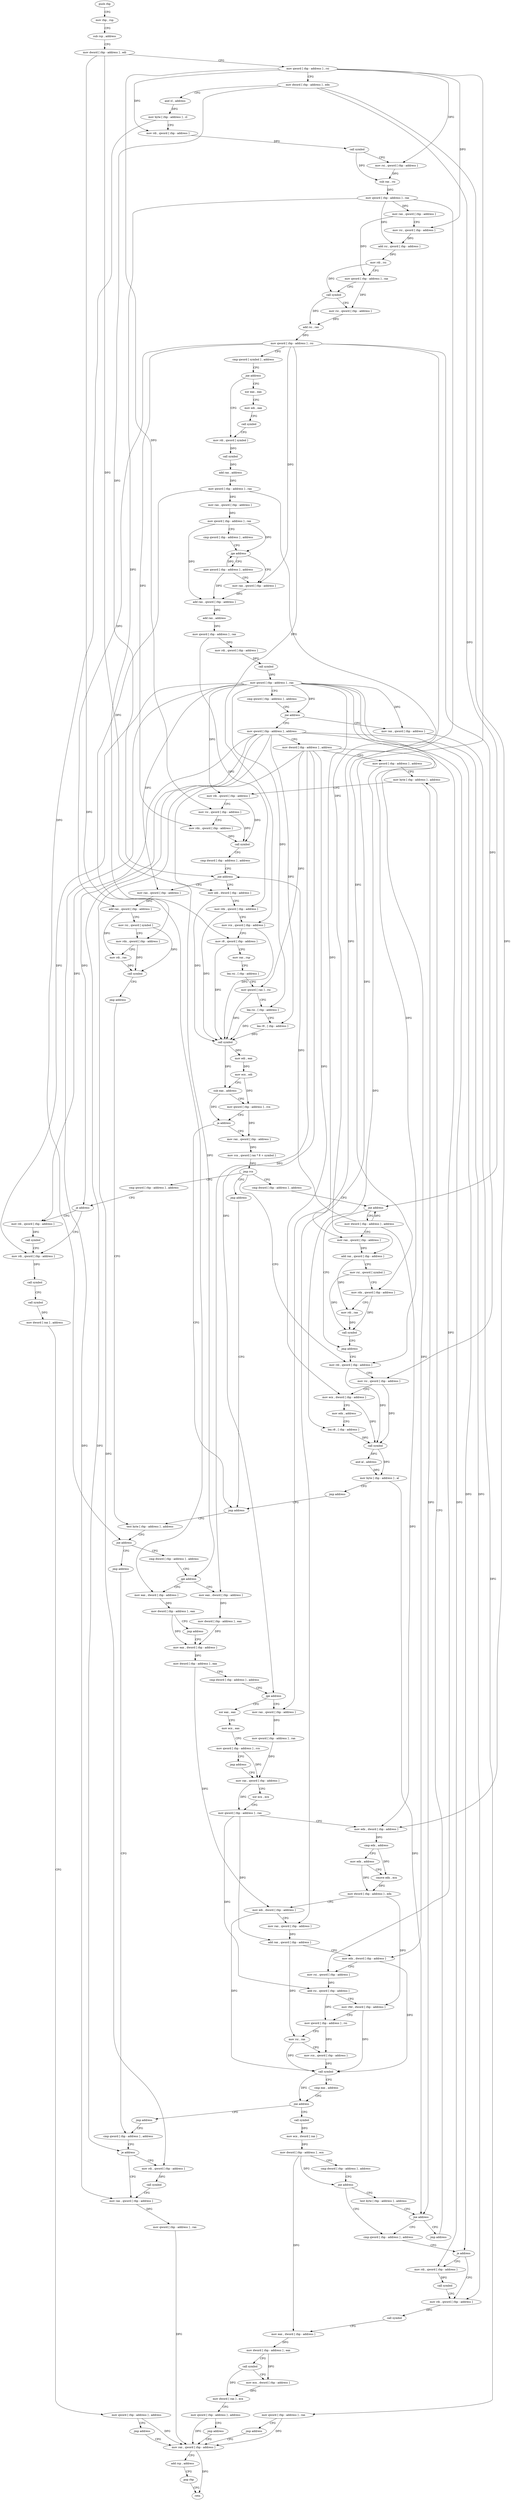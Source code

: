 digraph "func" {
"4249440" [label = "push rbp" ]
"4249441" [label = "mov rbp , rsp" ]
"4249444" [label = "sub rsp , address" ]
"4249451" [label = "mov dword [ rbp - address ] , edi" ]
"4249454" [label = "mov qword [ rbp - address ] , rsi" ]
"4249458" [label = "mov dword [ rbp - address ] , edx" ]
"4249461" [label = "and cl , address" ]
"4249464" [label = "mov byte [ rbp - address ] , cl" ]
"4249467" [label = "mov rdi , qword [ rbp - address ]" ]
"4249471" [label = "call symbol" ]
"4249476" [label = "mov rsi , qword [ rbp - address ]" ]
"4249480" [label = "sub rax , rsi" ]
"4249483" [label = "mov qword [ rbp - address ] , rax" ]
"4249487" [label = "mov rax , qword [ rbp - address ]" ]
"4249491" [label = "mov rsi , qword [ rbp - address ]" ]
"4249495" [label = "add rsi , qword [ rbp - address ]" ]
"4249499" [label = "mov rdi , rsi" ]
"4249502" [label = "mov qword [ rbp - address ] , rax" ]
"4249509" [label = "call symbol" ]
"4249514" [label = "mov rsi , qword [ rbp - address ]" ]
"4249521" [label = "add rsi , rax" ]
"4249524" [label = "mov qword [ rbp - address ] , rsi" ]
"4249528" [label = "cmp qword [ symbol ] , address" ]
"4249537" [label = "jne address" ]
"4249552" [label = "mov rdi , qword [ symbol ]" ]
"4249543" [label = "xor eax , eax" ]
"4249560" [label = "call symbol" ]
"4249565" [label = "add rax , address" ]
"4249571" [label = "mov qword [ rbp - address ] , rax" ]
"4249575" [label = "mov rax , qword [ rbp - address ]" ]
"4249579" [label = "mov qword [ rbp - address ] , rax" ]
"4249583" [label = "cmp qword [ rbp - address ] , address" ]
"4249588" [label = "jge address" ]
"4249602" [label = "mov rax , qword [ rbp - address ]" ]
"4249594" [label = "mov qword [ rbp - address ] , address" ]
"4249545" [label = "mov edi , eax" ]
"4249547" [label = "call symbol" ]
"4249606" [label = "add rax , qword [ rbp - address ]" ]
"4249610" [label = "add rax , address" ]
"4249616" [label = "mov qword [ rbp - address ] , rax" ]
"4249620" [label = "mov rdi , qword [ rbp - address ]" ]
"4249624" [label = "call symbol" ]
"4249629" [label = "mov qword [ rbp - address ] , rax" ]
"4249633" [label = "cmp qword [ rbp - address ] , address" ]
"4249638" [label = "jne address" ]
"4249657" [label = "mov qword [ rbp - address ] , address" ]
"4249644" [label = "mov rax , qword [ rbp - address ]" ]
"4249665" [label = "mov dword [ rbp - address ] , address" ]
"4249672" [label = "mov qword [ rbp - address ] , address" ]
"4249680" [label = "mov byte [ rbp - address ] , address" ]
"4249648" [label = "mov qword [ rbp - address ] , rax" ]
"4249652" [label = "jmp address" ]
"4250280" [label = "mov rax , qword [ rbp - address ]" ]
"4249744" [label = "mov edi , dword [ rbp - address ]" ]
"4249747" [label = "mov rdx , qword [ rbp - address ]" ]
"4249751" [label = "mov rcx , qword [ rbp - address ]" ]
"4249755" [label = "mov r8 , qword [ rbp - address ]" ]
"4249759" [label = "mov rax , rsp" ]
"4249762" [label = "lea rsi , [ rbp - address ]" ]
"4249766" [label = "mov qword [ rax ] , rsi" ]
"4249769" [label = "lea rsi , [ rbp - address ]" ]
"4249773" [label = "lea r9 , [ rbp - address ]" ]
"4249777" [label = "call symbol" ]
"4249782" [label = "mov edi , eax" ]
"4249784" [label = "mov ecx , edi" ]
"4249786" [label = "sub eax , address" ]
"4249789" [label = "mov qword [ rbp - address ] , rcx" ]
"4249796" [label = "ja address" ]
"4249962" [label = "jmp address" ]
"4249802" [label = "mov rax , qword [ rbp - address ]" ]
"4249711" [label = "mov rax , qword [ rbp - address ]" ]
"4249715" [label = "add rax , qword [ rbp - address ]" ]
"4249719" [label = "mov rsi , qword [ symbol ]" ]
"4249727" [label = "mov rdx , qword [ rbp - address ]" ]
"4249731" [label = "mov rdi , rax" ]
"4249734" [label = "call symbol" ]
"4249739" [label = "jmp address" ]
"4249967" [label = "test byte [ rbp - address ] , address" ]
"4250284" [label = "add rsp , address" ]
"4250291" [label = "pop rbp" ]
"4250292" [label = "retn" ]
"4249809" [label = "mov rcx , qword [ rax * 8 + symbol ]" ]
"4249817" [label = "jmp rcx" ]
"4249819" [label = "jmp address" ]
"4249824" [label = "cmp dword [ rbp - address ] , address" ]
"4249874" [label = "mov rdi , qword [ rbp - address ]" ]
"4249909" [label = "cmp qword [ rbp - address ] , address" ]
"4249971" [label = "jne address" ]
"4249982" [label = "cmp dword [ rbp - address ] , address" ]
"4249977" [label = "jmp address" ]
"4249828" [label = "jne address" ]
"4249869" [label = "jmp address" ]
"4249834" [label = "mov dword [ rbp - address ] , address" ]
"4249878" [label = "mov rsi , qword [ rbp - address ]" ]
"4249882" [label = "mov ecx , dword [ rbp - address ]" ]
"4249885" [label = "mov edx , address" ]
"4249890" [label = "lea r8 , [ rbp - address ]" ]
"4249894" [label = "call symbol" ]
"4249899" [label = "and al , address" ]
"4249901" [label = "mov byte [ rbp - address ] , al" ]
"4249904" [label = "jmp address" ]
"4249914" [label = "je address" ]
"4249929" [label = "mov rdi , qword [ rbp - address ]" ]
"4249920" [label = "mov rdi , qword [ rbp - address ]" ]
"4249986" [label = "jge address" ]
"4250006" [label = "mov eax , dword [ rbp - address ]" ]
"4249992" [label = "mov eax , dword [ rbp - address ]" ]
"4250252" [label = "cmp qword [ rbp - address ] , address" ]
"4249841" [label = "mov rax , qword [ rbp - address ]" ]
"4249845" [label = "add rax , qword [ rbp - address ]" ]
"4249849" [label = "mov rsi , qword [ symbol ]" ]
"4249857" [label = "mov rdx , qword [ rbp - address ]" ]
"4249861" [label = "mov rdi , rax" ]
"4249864" [label = "call symbol" ]
"4249933" [label = "call symbol" ]
"4249938" [label = "call symbol" ]
"4249943" [label = "mov dword [ rax ] , address" ]
"4249949" [label = "mov qword [ rbp - address ] , address" ]
"4249957" [label = "jmp address" ]
"4249924" [label = "call symbol" ]
"4250009" [label = "mov dword [ rbp - address ] , eax" ]
"4250015" [label = "mov eax , dword [ rbp - address ]" ]
"4249995" [label = "mov dword [ rbp - address ] , eax" ]
"4250001" [label = "jmp address" ]
"4250257" [label = "je address" ]
"4250272" [label = "mov rax , qword [ rbp - address ]" ]
"4250263" [label = "mov rdi , qword [ rbp - address ]" ]
"4250050" [label = "mov rax , qword [ rbp - address ]" ]
"4250054" [label = "mov qword [ rbp - address ] , rax" ]
"4250061" [label = "mov rax , qword [ rbp - address ]" ]
"4250034" [label = "xor eax , eax" ]
"4250036" [label = "mov ecx , eax" ]
"4250038" [label = "mov qword [ rbp - address ] , rcx" ]
"4250045" [label = "jmp address" ]
"4250021" [label = "mov dword [ rbp - address ] , eax" ]
"4250024" [label = "cmp dword [ rbp - address ] , address" ]
"4250028" [label = "jge address" ]
"4250276" [label = "mov qword [ rbp - address ] , rax" ]
"4250267" [label = "call symbol" ]
"4250153" [label = "call symbol" ]
"4250158" [label = "mov ecx , dword [ rax ]" ]
"4250160" [label = "mov dword [ rbp - address ] , ecx" ]
"4250163" [label = "cmp dword [ rbp - address ] , address" ]
"4250167" [label = "jne address" ]
"4250183" [label = "cmp qword [ rbp - address ] , address" ]
"4250173" [label = "test byte [ rbp - address ] , address" ]
"4250148" [label = "jmp address" ]
"4250068" [label = "xor ecx , ecx" ]
"4250070" [label = "mov qword [ rbp - address ] , rax" ]
"4250074" [label = "mov edx , dword [ rbp - address ]" ]
"4250077" [label = "cmp edx , address" ]
"4250080" [label = "mov edx , address" ]
"4250085" [label = "cmove edx , ecx" ]
"4250088" [label = "mov dword [ rbp - address ] , edx" ]
"4250091" [label = "mov edi , dword [ rbp - address ]" ]
"4250094" [label = "mov rax , qword [ rbp - address ]" ]
"4250098" [label = "add rax , qword [ rbp - address ]" ]
"4250102" [label = "mov edx , dword [ rbp - address ]" ]
"4250105" [label = "mov rsi , qword [ rbp - address ]" ]
"4250109" [label = "add rsi , qword [ rbp - address ]" ]
"4250113" [label = "mov r8d , dword [ rbp - address ]" ]
"4250117" [label = "mov qword [ rbp - address ] , rsi" ]
"4250124" [label = "mov rsi , rax" ]
"4250127" [label = "mov rcx , qword [ rbp - address ]" ]
"4250134" [label = "call symbol" ]
"4250139" [label = "cmp eax , address" ]
"4250142" [label = "jne address" ]
"4250188" [label = "je address" ]
"4250203" [label = "mov rdi , qword [ rbp - address ]" ]
"4250194" [label = "mov rdi , qword [ rbp - address ]" ]
"4250177" [label = "jne address" ]
"4250247" [label = "jmp address" ]
"4250207" [label = "call symbol" ]
"4250212" [label = "mov eax , dword [ rbp - address ]" ]
"4250215" [label = "mov dword [ rbp - address ] , eax" ]
"4250221" [label = "call symbol" ]
"4250226" [label = "mov ecx , dword [ rbp - address ]" ]
"4250232" [label = "mov dword [ rax ] , ecx" ]
"4250234" [label = "mov qword [ rbp - address ] , address" ]
"4250242" [label = "jmp address" ]
"4250198" [label = "call symbol" ]
"4249684" [label = "mov rdi , qword [ rbp - address ]" ]
"4249688" [label = "mov rsi , qword [ rbp - address ]" ]
"4249692" [label = "mov rdx , qword [ rbp - address ]" ]
"4249696" [label = "call symbol" ]
"4249701" [label = "cmp dword [ rbp - address ] , address" ]
"4249705" [label = "jne address" ]
"4249440" -> "4249441" [ label = "CFG" ]
"4249441" -> "4249444" [ label = "CFG" ]
"4249444" -> "4249451" [ label = "CFG" ]
"4249451" -> "4249454" [ label = "CFG" ]
"4249451" -> "4249744" [ label = "DFG" ]
"4249451" -> "4249992" [ label = "DFG" ]
"4249454" -> "4249458" [ label = "CFG" ]
"4249454" -> "4249467" [ label = "DFG" ]
"4249454" -> "4249476" [ label = "DFG" ]
"4249454" -> "4249491" [ label = "DFG" ]
"4249454" -> "4249688" [ label = "DFG" ]
"4249454" -> "4250094" [ label = "DFG" ]
"4249458" -> "4249461" [ label = "CFG" ]
"4249458" -> "4249705" [ label = "DFG" ]
"4249458" -> "4249828" [ label = "DFG" ]
"4249458" -> "4250074" [ label = "DFG" ]
"4249461" -> "4249464" [ label = "DFG" ]
"4249464" -> "4249467" [ label = "CFG" ]
"4249464" -> "4249971" [ label = "DFG" ]
"4249467" -> "4249471" [ label = "DFG" ]
"4249471" -> "4249476" [ label = "CFG" ]
"4249471" -> "4249480" [ label = "DFG" ]
"4249476" -> "4249480" [ label = "DFG" ]
"4249480" -> "4249483" [ label = "DFG" ]
"4249483" -> "4249487" [ label = "DFG" ]
"4249483" -> "4249495" [ label = "DFG" ]
"4249483" -> "4249755" [ label = "DFG" ]
"4249483" -> "4250050" [ label = "DFG" ]
"4249487" -> "4249491" [ label = "CFG" ]
"4249487" -> "4249502" [ label = "DFG" ]
"4249491" -> "4249495" [ label = "DFG" ]
"4249495" -> "4249499" [ label = "DFG" ]
"4249499" -> "4249502" [ label = "CFG" ]
"4249499" -> "4249509" [ label = "DFG" ]
"4249502" -> "4249509" [ label = "CFG" ]
"4249502" -> "4249514" [ label = "DFG" ]
"4249509" -> "4249514" [ label = "CFG" ]
"4249509" -> "4249521" [ label = "DFG" ]
"4249514" -> "4249521" [ label = "DFG" ]
"4249521" -> "4249524" [ label = "DFG" ]
"4249524" -> "4249528" [ label = "CFG" ]
"4249524" -> "4249602" [ label = "DFG" ]
"4249524" -> "4249692" [ label = "DFG" ]
"4249524" -> "4249751" [ label = "DFG" ]
"4249524" -> "4249715" [ label = "DFG" ]
"4249524" -> "4249878" [ label = "DFG" ]
"4249524" -> "4249845" [ label = "DFG" ]
"4249528" -> "4249537" [ label = "CFG" ]
"4249537" -> "4249552" [ label = "CFG" ]
"4249537" -> "4249543" [ label = "CFG" ]
"4249552" -> "4249560" [ label = "DFG" ]
"4249543" -> "4249545" [ label = "CFG" ]
"4249560" -> "4249565" [ label = "DFG" ]
"4249565" -> "4249571" [ label = "DFG" ]
"4249571" -> "4249575" [ label = "DFG" ]
"4249571" -> "4249727" [ label = "DFG" ]
"4249571" -> "4249857" [ label = "DFG" ]
"4249575" -> "4249579" [ label = "DFG" ]
"4249579" -> "4249583" [ label = "CFG" ]
"4249579" -> "4249588" [ label = "DFG" ]
"4249579" -> "4249606" [ label = "DFG" ]
"4249583" -> "4249588" [ label = "CFG" ]
"4249588" -> "4249602" [ label = "CFG" ]
"4249588" -> "4249594" [ label = "CFG" ]
"4249602" -> "4249606" [ label = "DFG" ]
"4249594" -> "4249602" [ label = "CFG" ]
"4249594" -> "4249588" [ label = "DFG" ]
"4249594" -> "4249606" [ label = "DFG" ]
"4249545" -> "4249547" [ label = "CFG" ]
"4249547" -> "4249552" [ label = "CFG" ]
"4249606" -> "4249610" [ label = "DFG" ]
"4249610" -> "4249616" [ label = "DFG" ]
"4249616" -> "4249620" [ label = "DFG" ]
"4249616" -> "4249747" [ label = "DFG" ]
"4249620" -> "4249624" [ label = "DFG" ]
"4249624" -> "4249629" [ label = "DFG" ]
"4249629" -> "4249633" [ label = "CFG" ]
"4249629" -> "4249638" [ label = "DFG" ]
"4249629" -> "4249644" [ label = "DFG" ]
"4249629" -> "4249684" [ label = "DFG" ]
"4249629" -> "4249711" [ label = "DFG" ]
"4249629" -> "4249874" [ label = "DFG" ]
"4249629" -> "4249841" [ label = "DFG" ]
"4249629" -> "4249929" [ label = "DFG" ]
"4249629" -> "4250272" [ label = "DFG" ]
"4249629" -> "4250105" [ label = "DFG" ]
"4249629" -> "4250203" [ label = "DFG" ]
"4249629" -> "4249769" [ label = "DFG" ]
"4249633" -> "4249638" [ label = "CFG" ]
"4249638" -> "4249657" [ label = "CFG" ]
"4249638" -> "4249644" [ label = "CFG" ]
"4249657" -> "4249665" [ label = "CFG" ]
"4249657" -> "4249914" [ label = "DFG" ]
"4249657" -> "4249920" [ label = "DFG" ]
"4249657" -> "4250257" [ label = "DFG" ]
"4249657" -> "4250263" [ label = "DFG" ]
"4249657" -> "4250188" [ label = "DFG" ]
"4249657" -> "4250194" [ label = "DFG" ]
"4249657" -> "4249773" [ label = "DFG" ]
"4249644" -> "4249648" [ label = "DFG" ]
"4249665" -> "4249672" [ label = "CFG" ]
"4249665" -> "4249882" [ label = "DFG" ]
"4249665" -> "4249986" [ label = "DFG" ]
"4249665" -> "4250006" [ label = "DFG" ]
"4249665" -> "4250028" [ label = "DFG" ]
"4249665" -> "4250102" [ label = "DFG" ]
"4249665" -> "4249766" [ label = "DFG" ]
"4249672" -> "4249680" [ label = "CFG" ]
"4249672" -> "4249890" [ label = "DFG" ]
"4249680" -> "4249684" [ label = "CFG" ]
"4249680" -> "4250177" [ label = "DFG" ]
"4249648" -> "4249652" [ label = "CFG" ]
"4249648" -> "4250280" [ label = "DFG" ]
"4249652" -> "4250280" [ label = "CFG" ]
"4250280" -> "4250284" [ label = "CFG" ]
"4250280" -> "4250292" [ label = "DFG" ]
"4249744" -> "4249747" [ label = "CFG" ]
"4249744" -> "4249777" [ label = "DFG" ]
"4249747" -> "4249751" [ label = "CFG" ]
"4249747" -> "4249777" [ label = "DFG" ]
"4249751" -> "4249755" [ label = "CFG" ]
"4249751" -> "4249777" [ label = "DFG" ]
"4249755" -> "4249759" [ label = "CFG" ]
"4249755" -> "4249777" [ label = "DFG" ]
"4249759" -> "4249762" [ label = "CFG" ]
"4249762" -> "4249766" [ label = "CFG" ]
"4249766" -> "4249769" [ label = "CFG" ]
"4249766" -> "4249777" [ label = "DFG" ]
"4249769" -> "4249773" [ label = "CFG" ]
"4249769" -> "4249777" [ label = "DFG" ]
"4249773" -> "4249777" [ label = "DFG" ]
"4249777" -> "4249782" [ label = "DFG" ]
"4249777" -> "4249786" [ label = "DFG" ]
"4249782" -> "4249784" [ label = "DFG" ]
"4249784" -> "4249786" [ label = "CFG" ]
"4249784" -> "4249789" [ label = "DFG" ]
"4249786" -> "4249789" [ label = "CFG" ]
"4249786" -> "4249796" [ label = "DFG" ]
"4249789" -> "4249796" [ label = "CFG" ]
"4249789" -> "4249802" [ label = "DFG" ]
"4249796" -> "4249962" [ label = "CFG" ]
"4249796" -> "4249802" [ label = "CFG" ]
"4249962" -> "4249967" [ label = "CFG" ]
"4249802" -> "4249809" [ label = "DFG" ]
"4249711" -> "4249715" [ label = "DFG" ]
"4249715" -> "4249719" [ label = "CFG" ]
"4249715" -> "4249731" [ label = "DFG" ]
"4249719" -> "4249727" [ label = "CFG" ]
"4249719" -> "4249734" [ label = "DFG" ]
"4249727" -> "4249731" [ label = "CFG" ]
"4249727" -> "4249734" [ label = "DFG" ]
"4249731" -> "4249734" [ label = "DFG" ]
"4249734" -> "4249739" [ label = "CFG" ]
"4249739" -> "4249967" [ label = "CFG" ]
"4249967" -> "4249971" [ label = "CFG" ]
"4250284" -> "4250291" [ label = "CFG" ]
"4250291" -> "4250292" [ label = "CFG" ]
"4249809" -> "4249817" [ label = "DFG" ]
"4249817" -> "4249819" [ label = "CFG" ]
"4249817" -> "4249824" [ label = "CFG" ]
"4249817" -> "4249874" [ label = "CFG" ]
"4249817" -> "4249909" [ label = "CFG" ]
"4249819" -> "4249962" [ label = "CFG" ]
"4249824" -> "4249828" [ label = "CFG" ]
"4249874" -> "4249878" [ label = "CFG" ]
"4249874" -> "4249894" [ label = "DFG" ]
"4249909" -> "4249914" [ label = "CFG" ]
"4249971" -> "4249982" [ label = "CFG" ]
"4249971" -> "4249977" [ label = "CFG" ]
"4249982" -> "4249986" [ label = "CFG" ]
"4249977" -> "4250252" [ label = "CFG" ]
"4249828" -> "4249869" [ label = "CFG" ]
"4249828" -> "4249834" [ label = "CFG" ]
"4249869" -> "4249874" [ label = "CFG" ]
"4249834" -> "4249841" [ label = "CFG" ]
"4249834" -> "4249705" [ label = "DFG" ]
"4249834" -> "4249828" [ label = "DFG" ]
"4249834" -> "4250074" [ label = "DFG" ]
"4249878" -> "4249882" [ label = "CFG" ]
"4249878" -> "4249894" [ label = "DFG" ]
"4249882" -> "4249885" [ label = "CFG" ]
"4249882" -> "4249894" [ label = "DFG" ]
"4249885" -> "4249890" [ label = "CFG" ]
"4249890" -> "4249894" [ label = "DFG" ]
"4249894" -> "4249899" [ label = "DFG" ]
"4249894" -> "4249901" [ label = "DFG" ]
"4249899" -> "4249901" [ label = "DFG" ]
"4249901" -> "4249904" [ label = "CFG" ]
"4249901" -> "4250177" [ label = "DFG" ]
"4249904" -> "4249962" [ label = "CFG" ]
"4249914" -> "4249929" [ label = "CFG" ]
"4249914" -> "4249920" [ label = "CFG" ]
"4249929" -> "4249933" [ label = "DFG" ]
"4249920" -> "4249924" [ label = "DFG" ]
"4249986" -> "4250006" [ label = "CFG" ]
"4249986" -> "4249992" [ label = "CFG" ]
"4250006" -> "4250009" [ label = "DFG" ]
"4249992" -> "4249995" [ label = "DFG" ]
"4250252" -> "4250257" [ label = "CFG" ]
"4249841" -> "4249845" [ label = "DFG" ]
"4249845" -> "4249849" [ label = "CFG" ]
"4249845" -> "4249861" [ label = "DFG" ]
"4249849" -> "4249857" [ label = "CFG" ]
"4249849" -> "4249864" [ label = "DFG" ]
"4249857" -> "4249861" [ label = "CFG" ]
"4249857" -> "4249864" [ label = "DFG" ]
"4249861" -> "4249864" [ label = "DFG" ]
"4249864" -> "4249869" [ label = "CFG" ]
"4249933" -> "4249938" [ label = "CFG" ]
"4249938" -> "4249943" [ label = "DFG" ]
"4249943" -> "4249949" [ label = "CFG" ]
"4249949" -> "4249957" [ label = "CFG" ]
"4249949" -> "4250280" [ label = "DFG" ]
"4249957" -> "4250280" [ label = "CFG" ]
"4249924" -> "4249929" [ label = "CFG" ]
"4250009" -> "4250015" [ label = "DFG" ]
"4250015" -> "4250021" [ label = "DFG" ]
"4249995" -> "4250001" [ label = "CFG" ]
"4249995" -> "4250015" [ label = "DFG" ]
"4250001" -> "4250015" [ label = "CFG" ]
"4250257" -> "4250272" [ label = "CFG" ]
"4250257" -> "4250263" [ label = "CFG" ]
"4250272" -> "4250276" [ label = "DFG" ]
"4250263" -> "4250267" [ label = "DFG" ]
"4250050" -> "4250054" [ label = "DFG" ]
"4250054" -> "4250061" [ label = "DFG" ]
"4250061" -> "4250068" [ label = "CFG" ]
"4250061" -> "4250070" [ label = "DFG" ]
"4250034" -> "4250036" [ label = "CFG" ]
"4250036" -> "4250038" [ label = "CFG" ]
"4250038" -> "4250045" [ label = "CFG" ]
"4250038" -> "4250061" [ label = "DFG" ]
"4250045" -> "4250061" [ label = "CFG" ]
"4250021" -> "4250024" [ label = "CFG" ]
"4250021" -> "4250091" [ label = "DFG" ]
"4250024" -> "4250028" [ label = "CFG" ]
"4250028" -> "4250050" [ label = "CFG" ]
"4250028" -> "4250034" [ label = "CFG" ]
"4250276" -> "4250280" [ label = "DFG" ]
"4250267" -> "4250272" [ label = "CFG" ]
"4250153" -> "4250158" [ label = "DFG" ]
"4250158" -> "4250160" [ label = "DFG" ]
"4250160" -> "4250163" [ label = "CFG" ]
"4250160" -> "4250167" [ label = "DFG" ]
"4250160" -> "4250212" [ label = "DFG" ]
"4250163" -> "4250167" [ label = "CFG" ]
"4250167" -> "4250183" [ label = "CFG" ]
"4250167" -> "4250173" [ label = "CFG" ]
"4250183" -> "4250188" [ label = "CFG" ]
"4250173" -> "4250177" [ label = "CFG" ]
"4250148" -> "4250252" [ label = "CFG" ]
"4250068" -> "4250070" [ label = "CFG" ]
"4250070" -> "4250074" [ label = "CFG" ]
"4250070" -> "4250098" [ label = "DFG" ]
"4250070" -> "4250109" [ label = "DFG" ]
"4250074" -> "4250077" [ label = "DFG" ]
"4250077" -> "4250080" [ label = "CFG" ]
"4250077" -> "4250085" [ label = "DFG" ]
"4250080" -> "4250085" [ label = "CFG" ]
"4250080" -> "4250088" [ label = "DFG" ]
"4250085" -> "4250088" [ label = "DFG" ]
"4250088" -> "4250091" [ label = "CFG" ]
"4250088" -> "4250113" [ label = "DFG" ]
"4250091" -> "4250094" [ label = "CFG" ]
"4250091" -> "4250134" [ label = "DFG" ]
"4250094" -> "4250098" [ label = "DFG" ]
"4250098" -> "4250102" [ label = "CFG" ]
"4250098" -> "4250124" [ label = "DFG" ]
"4250102" -> "4250105" [ label = "CFG" ]
"4250102" -> "4250134" [ label = "DFG" ]
"4250105" -> "4250109" [ label = "DFG" ]
"4250109" -> "4250113" [ label = "CFG" ]
"4250109" -> "4250117" [ label = "DFG" ]
"4250113" -> "4250117" [ label = "CFG" ]
"4250113" -> "4250134" [ label = "DFG" ]
"4250117" -> "4250124" [ label = "CFG" ]
"4250117" -> "4250127" [ label = "DFG" ]
"4250124" -> "4250127" [ label = "CFG" ]
"4250124" -> "4250134" [ label = "DFG" ]
"4250127" -> "4250134" [ label = "DFG" ]
"4250134" -> "4250139" [ label = "CFG" ]
"4250134" -> "4250142" [ label = "DFG" ]
"4250139" -> "4250142" [ label = "CFG" ]
"4250142" -> "4250153" [ label = "CFG" ]
"4250142" -> "4250148" [ label = "CFG" ]
"4250188" -> "4250203" [ label = "CFG" ]
"4250188" -> "4250194" [ label = "CFG" ]
"4250203" -> "4250207" [ label = "DFG" ]
"4250194" -> "4250198" [ label = "DFG" ]
"4250177" -> "4250247" [ label = "CFG" ]
"4250177" -> "4250183" [ label = "CFG" ]
"4250247" -> "4249680" [ label = "CFG" ]
"4250207" -> "4250212" [ label = "CFG" ]
"4250212" -> "4250215" [ label = "DFG" ]
"4250215" -> "4250221" [ label = "CFG" ]
"4250215" -> "4250226" [ label = "DFG" ]
"4250221" -> "4250226" [ label = "CFG" ]
"4250221" -> "4250232" [ label = "DFG" ]
"4250226" -> "4250232" [ label = "DFG" ]
"4250232" -> "4250234" [ label = "CFG" ]
"4250234" -> "4250242" [ label = "CFG" ]
"4250234" -> "4250280" [ label = "DFG" ]
"4250242" -> "4250280" [ label = "CFG" ]
"4250198" -> "4250203" [ label = "CFG" ]
"4249684" -> "4249688" [ label = "CFG" ]
"4249684" -> "4249696" [ label = "DFG" ]
"4249688" -> "4249692" [ label = "CFG" ]
"4249688" -> "4249696" [ label = "DFG" ]
"4249692" -> "4249696" [ label = "DFG" ]
"4249696" -> "4249701" [ label = "CFG" ]
"4249701" -> "4249705" [ label = "CFG" ]
"4249705" -> "4249744" [ label = "CFG" ]
"4249705" -> "4249711" [ label = "CFG" ]
}
